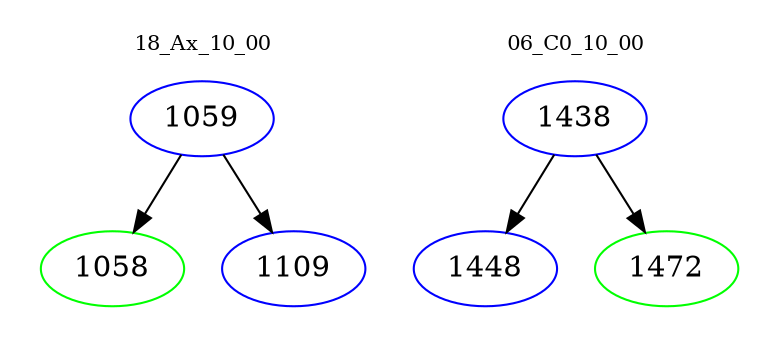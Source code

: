 digraph{
subgraph cluster_0 {
color = white
label = "18_Ax_10_00";
fontsize=10;
T0_1059 [label="1059", color="blue"]
T0_1059 -> T0_1058 [color="black"]
T0_1058 [label="1058", color="green"]
T0_1059 -> T0_1109 [color="black"]
T0_1109 [label="1109", color="blue"]
}
subgraph cluster_1 {
color = white
label = "06_C0_10_00";
fontsize=10;
T1_1438 [label="1438", color="blue"]
T1_1438 -> T1_1448 [color="black"]
T1_1448 [label="1448", color="blue"]
T1_1438 -> T1_1472 [color="black"]
T1_1472 [label="1472", color="green"]
}
}
